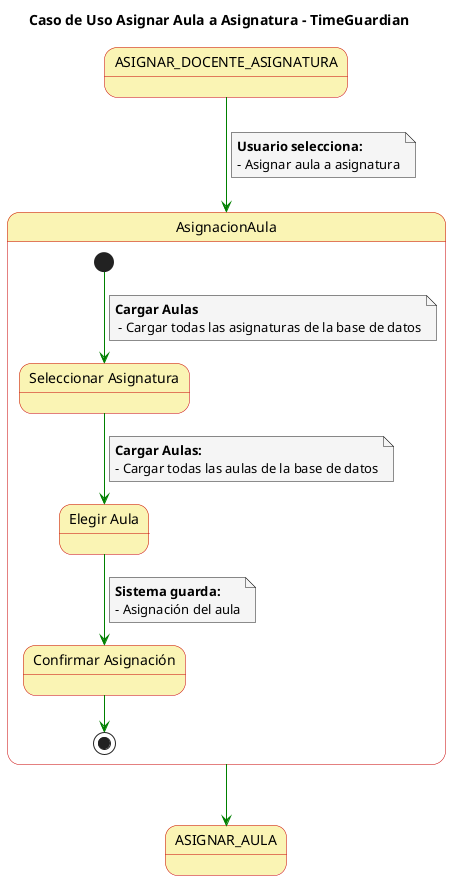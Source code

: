 @startuml
skinparam state {
  BackgroundColor #faf4b4
  BorderColor #c90000
}

skinparam note {
  BackgroundColor #f5f5f5
}

skinparam linetype polyline

title Caso de Uso Asignar Aula a Asignatura - TimeGuardian

ASIGNAR_DOCENTE_ASIGNATURA-[#green]-> AsignacionAula
note on link
  **Usuario selecciona:**
  - Asignar aula a asignatura
end note

state AsignacionAula {
  state "Seleccionar Asignatura" as SeleccionarAsignatura
  state "Elegir Aula" as ElegirAula
  state "Confirmar Asignación" as Confirmar
  
  [*] -[#green]-> SeleccionarAsignatura
note on link 
**Cargar Aulas**
 - Cargar todas las asignaturas de la base de datos
end note

  SeleccionarAsignatura -[#green]-> ElegirAula
  note on link
    **Cargar Aulas:**
    - Cargar todas las aulas de la base de datos
  end note
  ElegirAula -[#green]-> Confirmar
  note on link
    **Sistema guarda:**
    - Asignación del aula
  end note
  Confirmar -[#green]-> [*]
}

AsignacionAula -[#green]-> ASIGNAR_AULA
@enduml
